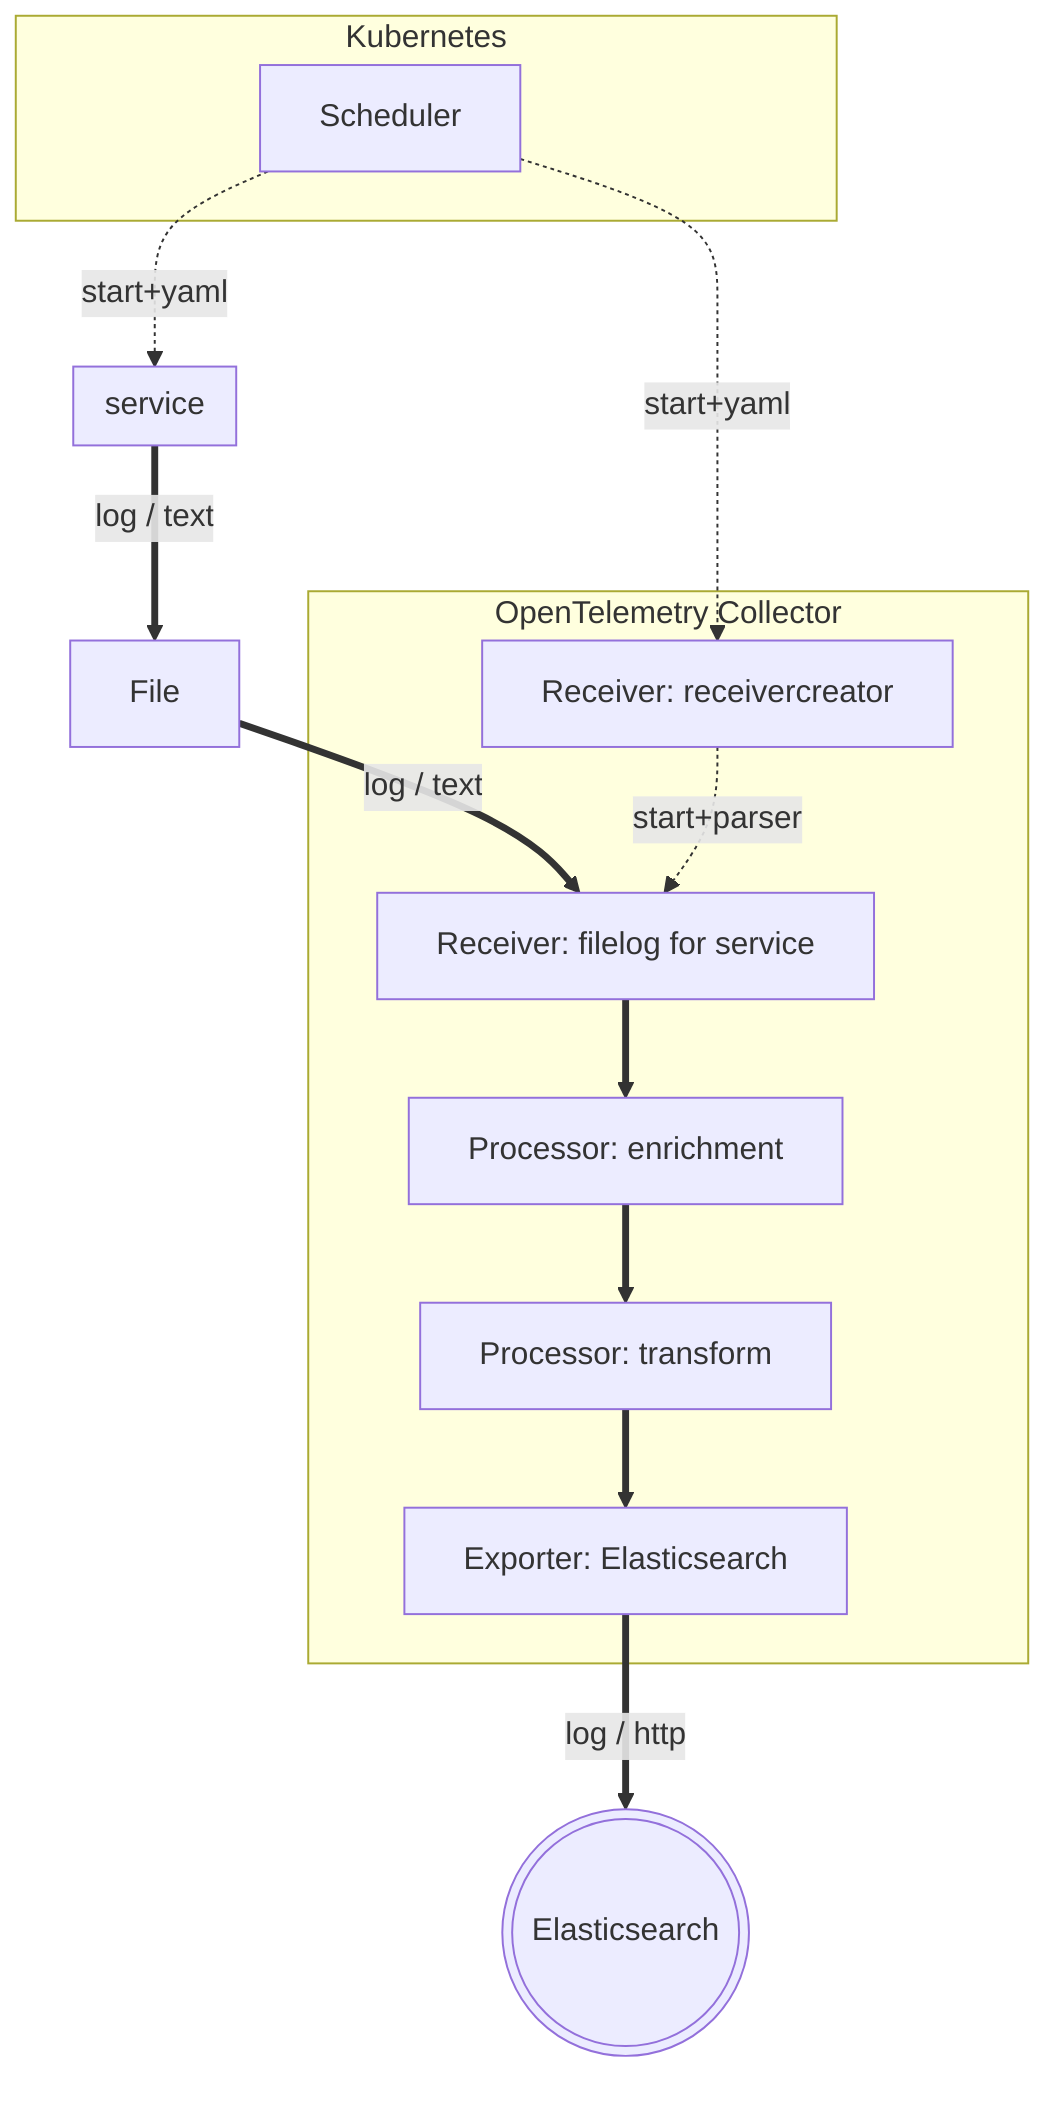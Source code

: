 flowchart TB

    subgraph Collector[OpenTelemetry Collector]
        RecvCreator[Receiver: receivercreator]
        FileRecv[Receiver: filelog for service]
        Processor1[Processor: enrichment]
        Processor2[Processor: transform]
        ElasticExporter[Exporter: Elasticsearch]
        FileRecv ==> Processor1 ==> Processor2 ==> ElasticExporter
    end

    subgraph Kubernetes
        Scheduler
    end

    Service1 == "log / text" ==> File
    File == "log / text" ==> FileRecv

    subgraph Service1[service]
    end

    Scheduler -. start+yaml .-> RecvCreator
    Scheduler -. start+yaml .-> Service1
    RecvCreator -. start+parser .-> FileRecv

    ElasticExporter == "log / http" ==> nodeId(((Elasticsearch)))